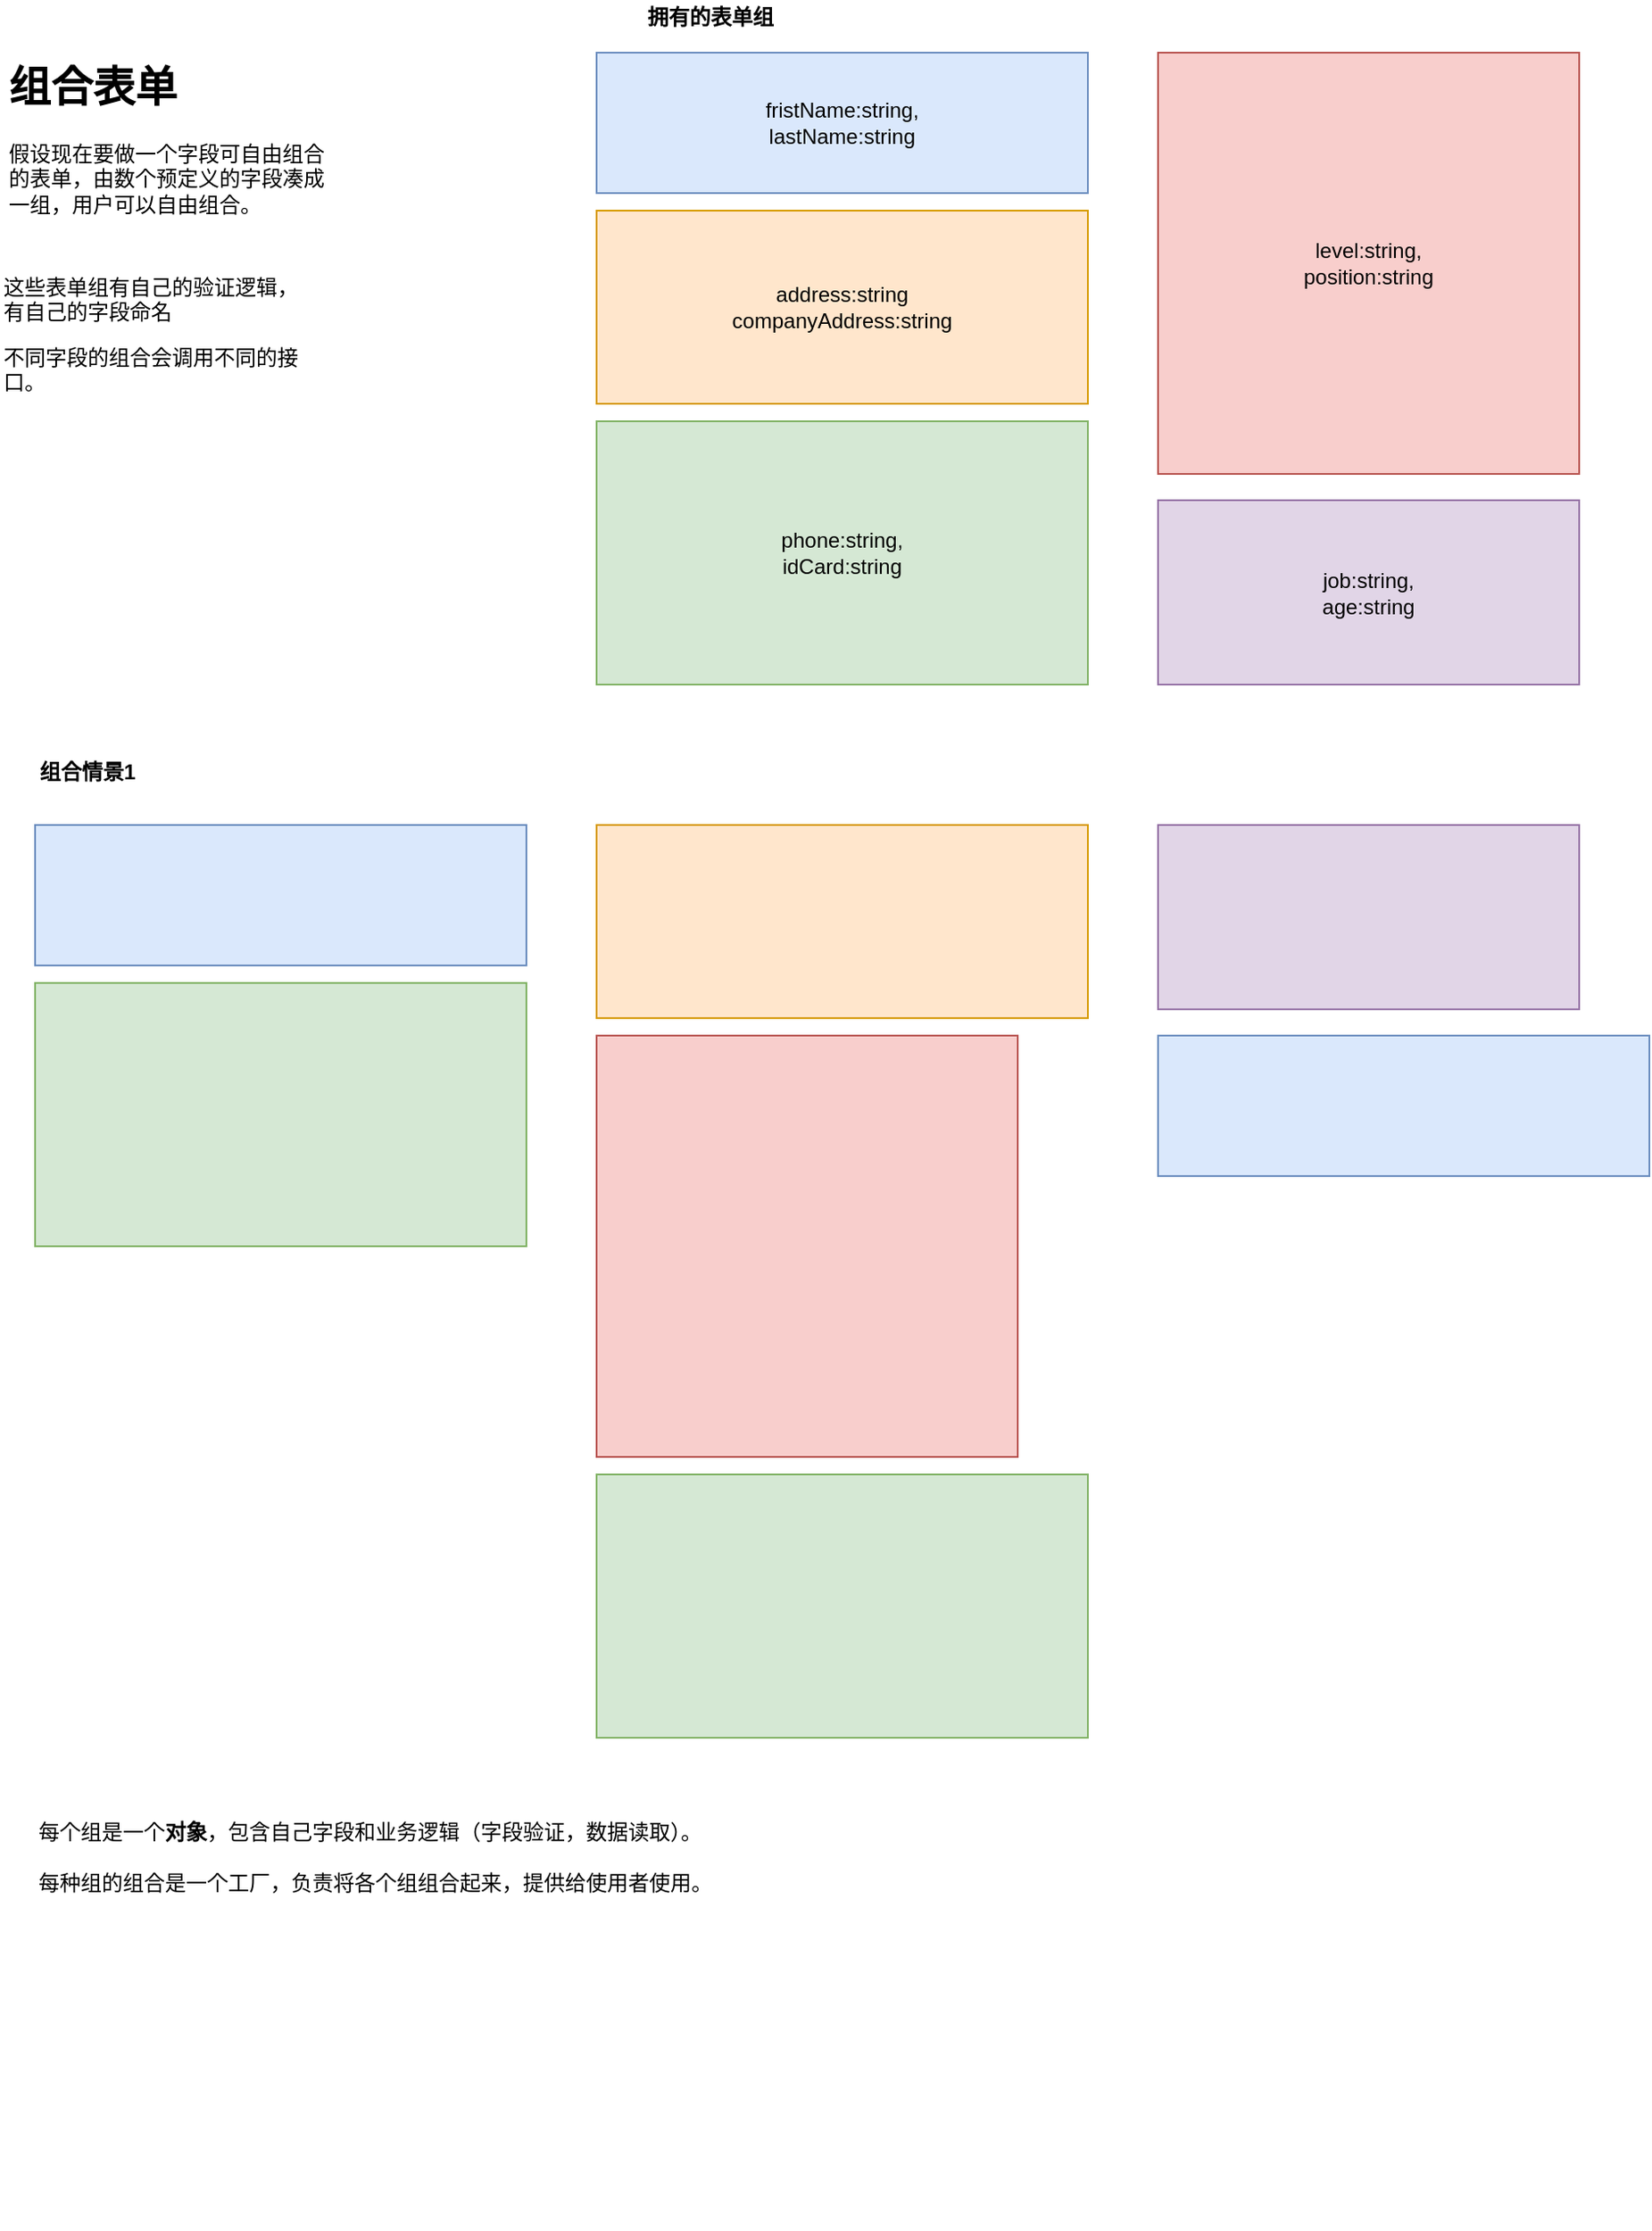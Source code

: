 <mxfile version="13.6.6" type="github"><diagram id="skw3sn86gfna26cR0PDL" name="第 1 页"><mxGraphModel dx="1422" dy="1931" grid="1" gridSize="10" guides="1" tooltips="1" connect="1" arrows="1" fold="1" page="1" pageScale="1" pageWidth="827" pageHeight="1169" math="0" shadow="0"><root><mxCell id="0"/><mxCell id="1" parent="0"/><mxCell id="-c1hWzGiYqT4fyTTKu0r-3" value="&lt;h1&gt;组合表单&lt;/h1&gt;&lt;p&gt;假设现在要做一个字段可自由组合的表单，由数个预定义的字段凑成一组，用户可以自由组合。&lt;/p&gt;" style="text;html=1;strokeColor=none;fillColor=none;spacing=5;spacingTop=-20;whiteSpace=wrap;overflow=hidden;rounded=0;" parent="1" vertex="1"><mxGeometry x="20" width="190" height="120" as="geometry"/></mxCell><mxCell id="-c1hWzGiYqT4fyTTKu0r-5" value="&lt;b&gt;拥有的表单组&lt;/b&gt;" style="text;html=1;strokeColor=none;fillColor=none;align=center;verticalAlign=middle;whiteSpace=wrap;rounded=0;" parent="1" vertex="1"><mxGeometry x="360" y="-30" width="130" height="20" as="geometry"/></mxCell><mxCell id="-c1hWzGiYqT4fyTTKu0r-6" value="fristName:string,&lt;br&gt;lastName:string" style="rounded=0;whiteSpace=wrap;html=1;fillColor=#dae8fc;strokeColor=#6c8ebf;align=center;verticalAlign=middle;" parent="1" vertex="1"><mxGeometry x="360" width="280" height="80" as="geometry"/></mxCell><mxCell id="-c1hWzGiYqT4fyTTKu0r-7" value="address:string&lt;br&gt;companyAddress:string" style="rounded=0;whiteSpace=wrap;html=1;fillColor=#ffe6cc;strokeColor=#d79b00;" parent="1" vertex="1"><mxGeometry x="360" y="90" width="280" height="110" as="geometry"/></mxCell><mxCell id="-c1hWzGiYqT4fyTTKu0r-8" value="phone:string,&lt;br&gt;idCard:string" style="rounded=0;whiteSpace=wrap;html=1;fillColor=#d5e8d4;strokeColor=#82b366;" parent="1" vertex="1"><mxGeometry x="360" y="210" width="280" height="150" as="geometry"/></mxCell><mxCell id="-c1hWzGiYqT4fyTTKu0r-9" value="level:string,&lt;br&gt;position:string" style="rounded=0;whiteSpace=wrap;html=1;fillColor=#f8cecc;strokeColor=#b85450;" parent="1" vertex="1"><mxGeometry x="680" width="240" height="240" as="geometry"/></mxCell><mxCell id="-c1hWzGiYqT4fyTTKu0r-10" value="job:string,&lt;br&gt;age:string" style="rounded=0;whiteSpace=wrap;html=1;fillColor=#e1d5e7;strokeColor=#9673a6;" parent="1" vertex="1"><mxGeometry x="680" y="255" width="240" height="105" as="geometry"/></mxCell><mxCell id="94bQD2V7tqFU6dectC_b-1" value="这些表单组有自己的验证逻辑，有自己的字段命名" style="text;html=1;strokeColor=none;fillColor=none;align=left;verticalAlign=top;whiteSpace=wrap;rounded=0;horizontal=1;" vertex="1" parent="1"><mxGeometry x="20" y="120" width="180" height="50" as="geometry"/></mxCell><mxCell id="94bQD2V7tqFU6dectC_b-2" value="不同字段的组合会调用不同的接口。" style="text;html=1;strokeColor=none;fillColor=none;align=left;verticalAlign=top;whiteSpace=wrap;rounded=0;horizontal=1;" vertex="1" parent="1"><mxGeometry x="20" y="160" width="180" height="50" as="geometry"/></mxCell><mxCell id="94bQD2V7tqFU6dectC_b-3" value="&lt;b&gt;组合情景1&lt;/b&gt;" style="text;html=1;strokeColor=none;fillColor=none;align=center;verticalAlign=middle;whiteSpace=wrap;rounded=0;" vertex="1" parent="1"><mxGeometry x="40" y="400" width="60" height="20" as="geometry"/></mxCell><mxCell id="94bQD2V7tqFU6dectC_b-4" value="" style="rounded=0;whiteSpace=wrap;html=1;fillColor=#dae8fc;strokeColor=#6c8ebf;" vertex="1" parent="1"><mxGeometry x="40" y="440" width="280" height="80" as="geometry"/></mxCell><mxCell id="94bQD2V7tqFU6dectC_b-5" value="" style="rounded=0;whiteSpace=wrap;html=1;fillColor=#d5e8d4;strokeColor=#82b366;" vertex="1" parent="1"><mxGeometry x="40" y="530" width="280" height="150" as="geometry"/></mxCell><mxCell id="94bQD2V7tqFU6dectC_b-6" value="" style="rounded=0;whiteSpace=wrap;html=1;fillColor=#ffe6cc;strokeColor=#d79b00;" vertex="1" parent="1"><mxGeometry x="360" y="440" width="280" height="110" as="geometry"/></mxCell><mxCell id="94bQD2V7tqFU6dectC_b-7" value="" style="rounded=0;whiteSpace=wrap;html=1;fillColor=#f8cecc;strokeColor=#b85450;" vertex="1" parent="1"><mxGeometry x="360" y="560" width="240" height="240" as="geometry"/></mxCell><mxCell id="94bQD2V7tqFU6dectC_b-8" value="" style="rounded=0;whiteSpace=wrap;html=1;fillColor=#d5e8d4;strokeColor=#82b366;" vertex="1" parent="1"><mxGeometry x="360" y="810" width="280" height="150" as="geometry"/></mxCell><mxCell id="94bQD2V7tqFU6dectC_b-9" value="" style="rounded=0;whiteSpace=wrap;html=1;fillColor=#e1d5e7;strokeColor=#9673a6;" vertex="1" parent="1"><mxGeometry x="680" y="440" width="240" height="105" as="geometry"/></mxCell><mxCell id="94bQD2V7tqFU6dectC_b-10" value="" style="rounded=0;whiteSpace=wrap;html=1;fillColor=#dae8fc;strokeColor=#6c8ebf;" vertex="1" parent="1"><mxGeometry x="680" y="560" width="280" height="80" as="geometry"/></mxCell><mxCell id="94bQD2V7tqFU6dectC_b-11" value="每个组是一个&lt;b&gt;对象&lt;/b&gt;，包含自己字段和业务逻辑（字段验证，数据读取）。&lt;br&gt;&lt;br&gt;每种组的组合是一个工厂，负责将各个组组合起来，提供给使用者使用。" style="text;html=1;strokeColor=none;fillColor=none;align=left;verticalAlign=top;whiteSpace=wrap;rounded=0;" vertex="1" parent="1"><mxGeometry x="40" y="1000" width="520" height="240" as="geometry"/></mxCell></root></mxGraphModel></diagram></mxfile>